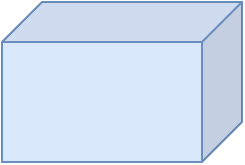 <mxfile version="18.0.7" type="github">
  <diagram name="Page-1" id="099fd60b-425b-db50-ffb0-6b813814b670">
    <mxGraphModel dx="2062" dy="1113" grid="1" gridSize="10" guides="1" tooltips="1" connect="1" arrows="1" fold="1" page="1" pageScale="1" pageWidth="850" pageHeight="1100" background="none" math="0" shadow="0">
      <root>
        <mxCell id="0" />
        <mxCell id="1" parent="0" />
        <mxCell id="z0vJcB037gfCmP10fP1f-4" value="" style="shape=cube;whiteSpace=wrap;html=1;boundedLbl=1;backgroundOutline=1;darkOpacity=0.05;darkOpacity2=0.1;fillColor=#dae8fc;strokeColor=#6c8ebf;direction=east;flipH=1;" parent="1" vertex="1">
          <mxGeometry x="50" y="40" width="120" height="80" as="geometry" />
        </mxCell>
      </root>
    </mxGraphModel>
  </diagram>
</mxfile>
